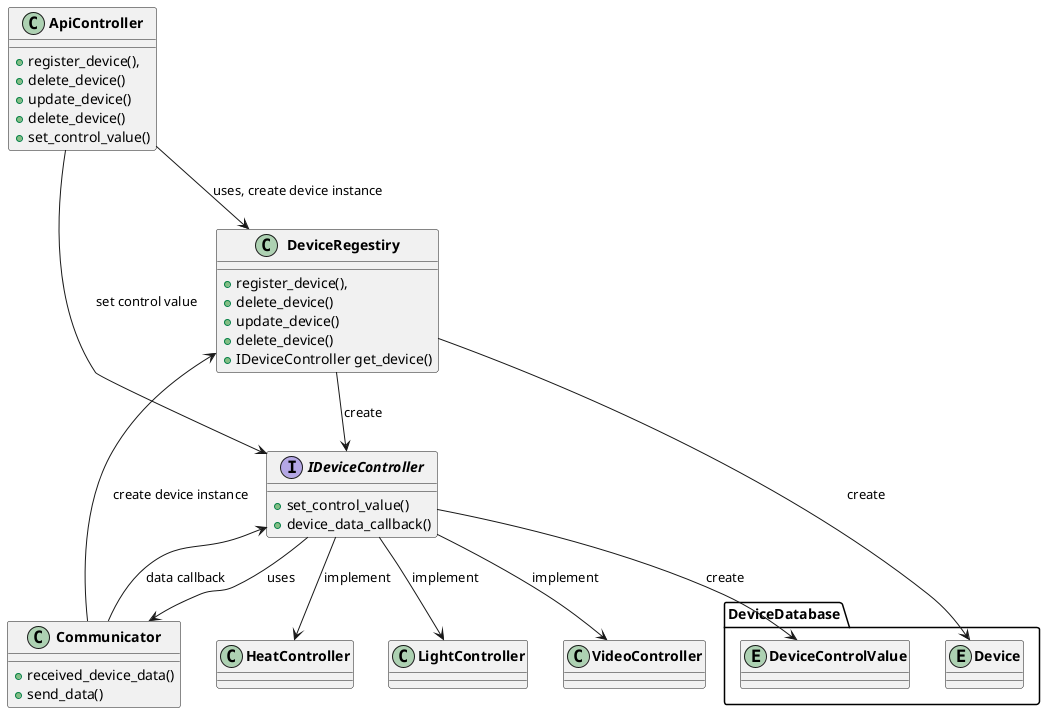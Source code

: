 @startuml

skinparam classFontStyle bold


class ApiController {
    + register_device(),
    + delete_device()
    + update_device()
    + delete_device()
    + set_control_value()
}
class DeviceRegestiry{

    + register_device(),
    + delete_device()
    + update_device()
    + delete_device()
    + IDeviceController get_device()
}

class Communicator{

    + received_device_data()
    + send_data()
}

interface IDeviceController
{   
    + set_control_value()
    + device_data_callback()
}

package "DeviceDatabase" {     
    entity "Device" 
    entity "DeviceControlValue" 
}

DeviceRegestiry --> IDeviceController: create

IDeviceController --> HeatController: implement
IDeviceController --> LightController: implement
IDeviceController --> VideoController: implement

ApiController --> DeviceRegestiry: uses, create device instance

DeviceRegestiry --> Device: create

IDeviceController --> DeviceControlValue: create

ApiController --> IDeviceController: set control value

IDeviceController --> Communicator: uses
Communicator --> IDeviceController: data callback

Communicator --> DeviceRegestiry: create device instance